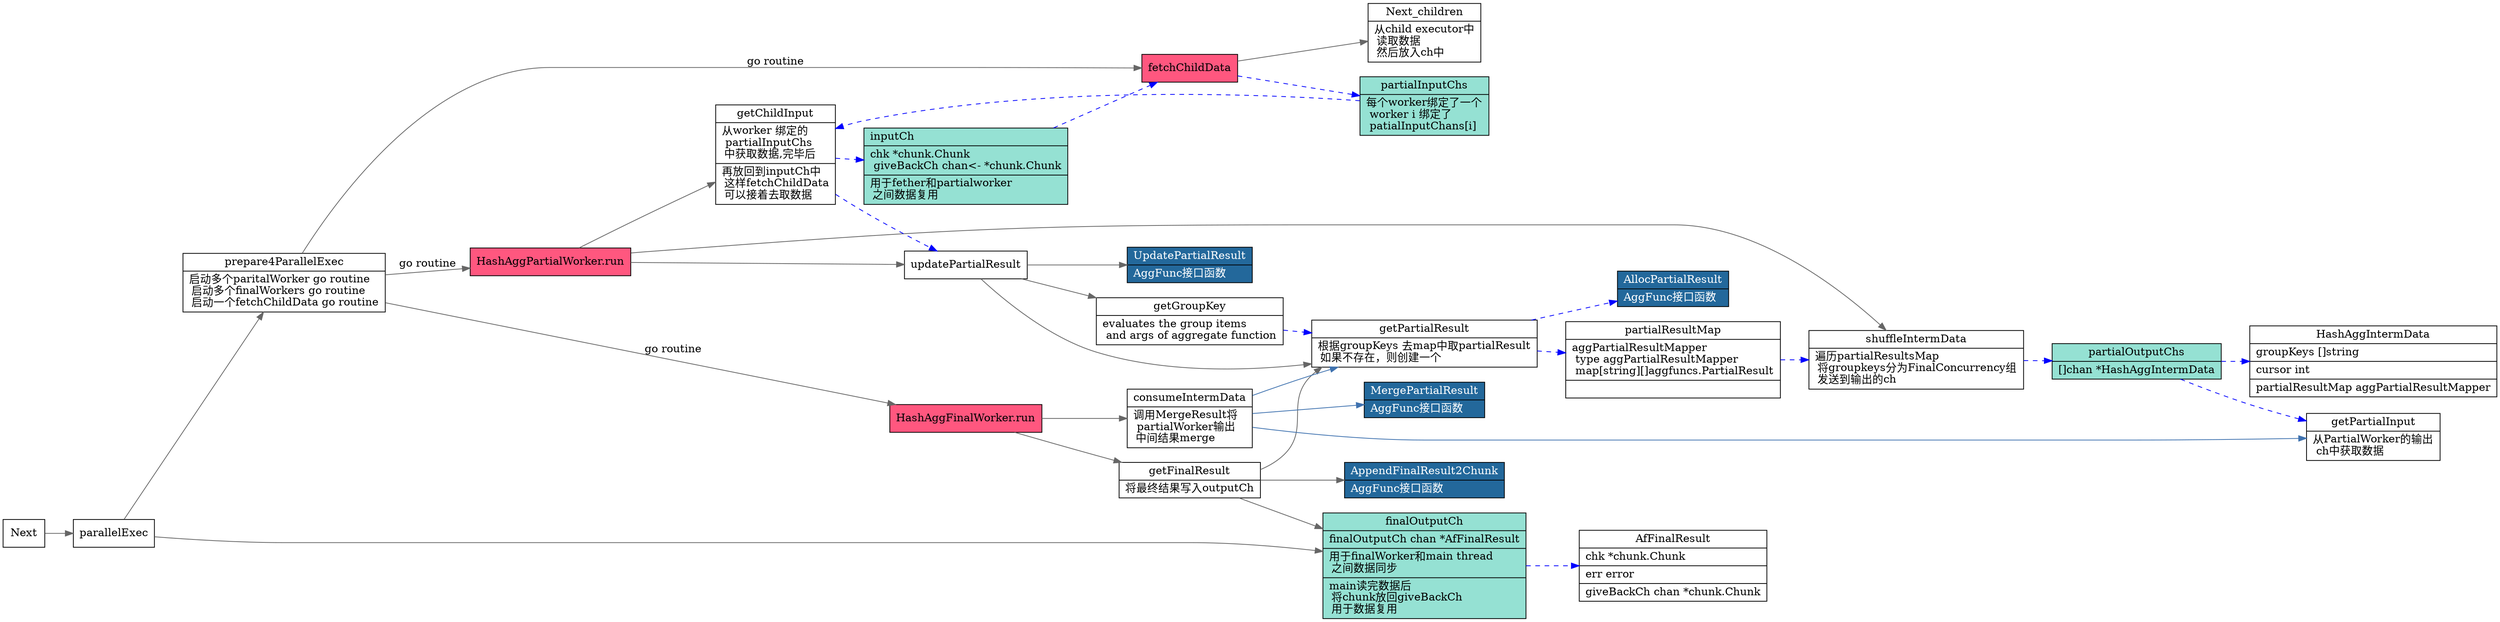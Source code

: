 digraph HashAggExec_Flow {
  node[shape=box];
  edge[color=gray40];
  newrank=true;
  rankdir=LR;

  af_UpdatePartialResult[
    shape=record;
    style=filled;
    fontcolor=white;
    fillcolor="#23689b"
    label="{{
      UpdatePartialResult|
      AggFunc接口函数\l
    }}"
  ];
  AllocPartialResult[
    shape=record;
    style=filled;
    fontcolor=white;
    fillcolor="#23689b"
    label="{{
      AllocPartialResult|
      AggFunc接口函数\l
    }}"
  ];
  MergePartialResult[
    shape=record;
    style=filled;
    fontcolor=white;
    fillcolor="#23689b"
    label="{{
      MergePartialResult|
      AggFunc接口函数\l
    }}"
  ];
  AppendFinalResult2Chunk[
    shape=record;
    style=filled;
    fontcolor=white;
    fillcolor="#23689b"
    label="{{
      AppendFinalResult2Chunk|
      AggFunc接口函数\l
    }}"
  ];

  Next -> {
    parallelExec;
  }

  parallelExec -> {
    prepare4ParallelExec;
    finalOutputCh;
  }

  prepare4ParallelExec -> {
    HashAggPartialWorker_run;
    HashAggFinalWorker_run;
    fetchChildData;
  }[label="go routine"];
  fetchChildData[
    shape=record;
    style=filled;
    fillcolor="#ff577f"
    label="{{
      fetchChildData
    }}"
  ];
  HashAggPartialWorker_run[
    shape=record;
    style=filled;
    fillcolor="#ff577f"
    label="{{
      HashAggPartialWorker.run
    }}"
  ];
  HashAggFinalWorker_run[
    shape=record;
    style=filled;
    fillcolor="#ff577f"
    label="{{
      HashAggFinalWorker.run
    }}"
  ];

  getPartialInput[
    shape="record";
    label="{{
      getPartialInput|
      从PartialWorker的输出\l 
      ch中获取数据\l
    }}"];
  getPartialResult[
    shape="record";
    label="{{
      getPartialResult|
      根据groupKeys 去map中取partialResult\l
      如果不存在，则创建一个\l
    }}"];
    getFinalResult[
      shape="record";
      label="{{
        getFinalResult|
        将最终结果写入outputCh\l
      }}"];

    HashAggFinalWorker_run -> {
      consumeIntermData;
      getFinalResult;
    }
    consumeIntermData[
      shape="record";
      label="{{
        consumeIntermData|
        调用MergeResult将\l 
        partialWorker输出\l 
        中间结果merge\l
      }}"];
    consumeIntermData -> {
      getPartialInput;
      getPartialResult;
      MergePartialResult;
    }[color="#3f72af"];

    shuffleIntermData[
      shape="record";
      label="{{
        shuffleIntermData|
        遍历partialResultsMap\l
        将groupkeys分为FinalConcurrency组\l
        发送到输出的ch\l
      }}"];

    getFinalResult ->{
      getPartialResult;
      finalOutputCh;
      AppendFinalResult2Chunk;
    }

  fetchChildData -> {
    Next_children;
  }
  Next_children[
    shape="record";
    label="{{
      Next_children|
      从child executor中\l
      读取数据\l
      然后放入ch中\l
    }}"];
    HashAggPartialWorker_run -> {
      shuffleIntermData;
      getChildInput;
      updatePartialResult;
    }
    getChildInput[
      shape="record";
      label="{{
        getChildInput|
        从worker 绑定的\l 
        partialInputChs\l 
        中获取数据,完毕后\l |
        再放回到 inputCh中\l 
        这样fetchChildData\l 
        可以接着去取数据\l
      }}"];
    updatePartialResult -> {
      getGroupKey;
      getPartialResult;
      af_UpdatePartialResult;
    }
    edge[style=dashed;color=blue];
    getGroupKey  -> getPartialResult;
  getPartialResult -> {
    partialResultMap;
    AllocPartialResult;
  }
  partialResultMap[
    shape="record";
    label="{{
      partialResultMap|
      aggPartialResultMapper\l
      type aggPartialResultMapper\l
      map[string][]aggfuncs.PartialResult|
    }}"];
  getGroupKey[
    shape="record";
    label="{{
      getGroupKey|
      evaluates the group items \l 
      and args of aggregate function\l
    }}"];

  inputCh[
    shape=record;
    style=filled;
    fillcolor="#95e1d3"
    label="{{
      inputCh\l|
        chk *chunk.Chunk\l
        giveBackCh chan\<- *chunk.Chunk\l|
        用于fether和partialworker\l 
        之间数据复用\l
    }}"
  ];
  partialInputChs[
    shape=record;
    style=filled;
    fillcolor="#95e1d3"
    label="{{
      partialInputChs|
      每个worker绑定了一个\l
      worker i 绑定了\l 
      patialInputChans[i]\l
    }}"
  ];

  finalOutputCh[
    shape=record;
    style=filled;
    fillcolor="#95e1d3"
    label="{{
      finalOutputCh|
        finalOutputCh    chan *AfFinalResult\l|
        用于finalWorker和main thread\l
        之间数据同步\l|
        main读完数据后\l 
        将chunk放回giveBackCh\l
        用于数据复用\l
    }}"
  ];
  finalOutputCh -> AfFinalResult;
  AfFinalResult[
    shape="record";
    label="{{
      AfFinalResult|
	      chk        *chunk.Chunk\l|
	      err        error\l|
	      giveBackCh chan *chunk.Chunk\l
    }}"];

  partialOutputChs[
    shape=record;
    style=filled;
    fillcolor="#95e1d3"
    label="{{
      partialOutputChs|
	      []chan *HashAggIntermData\l
    }}"
  ];
  partialOutputChs -> HashAggIntermData;
  HashAggIntermData[
    shape="record";
    label="{{
      HashAggIntermData|
	      groupKeys        []string\l|
	      cursor           int\l|
	      partialResultMap aggPartialResultMapper\l
    }}"];
  prepare4ParallelExec[
    shape="record";
    label="{{
      prepare4ParallelExec|
      启动多个paritalWorker go routine\l
      启动多个finalWorkers go routine\l
      启动一个fetchChildData go routine\l
    }}"];

  edge[style=dashed;color=blue];
  //inputCh:giveBackCh -> getChildInput;
  //fetchChildData -> inputCh:giveBackCh;
  fetchChildData -> partialInputChs -> getChildInput;
  getChildInput -> updatePartialResult;
  shuffleIntermData -> partialOutputChs -> getPartialInput;
  partialResultMap-> shuffleIntermData;
  getChildInput -> inputCh;
  inputCh -> fetchChildData;
}
